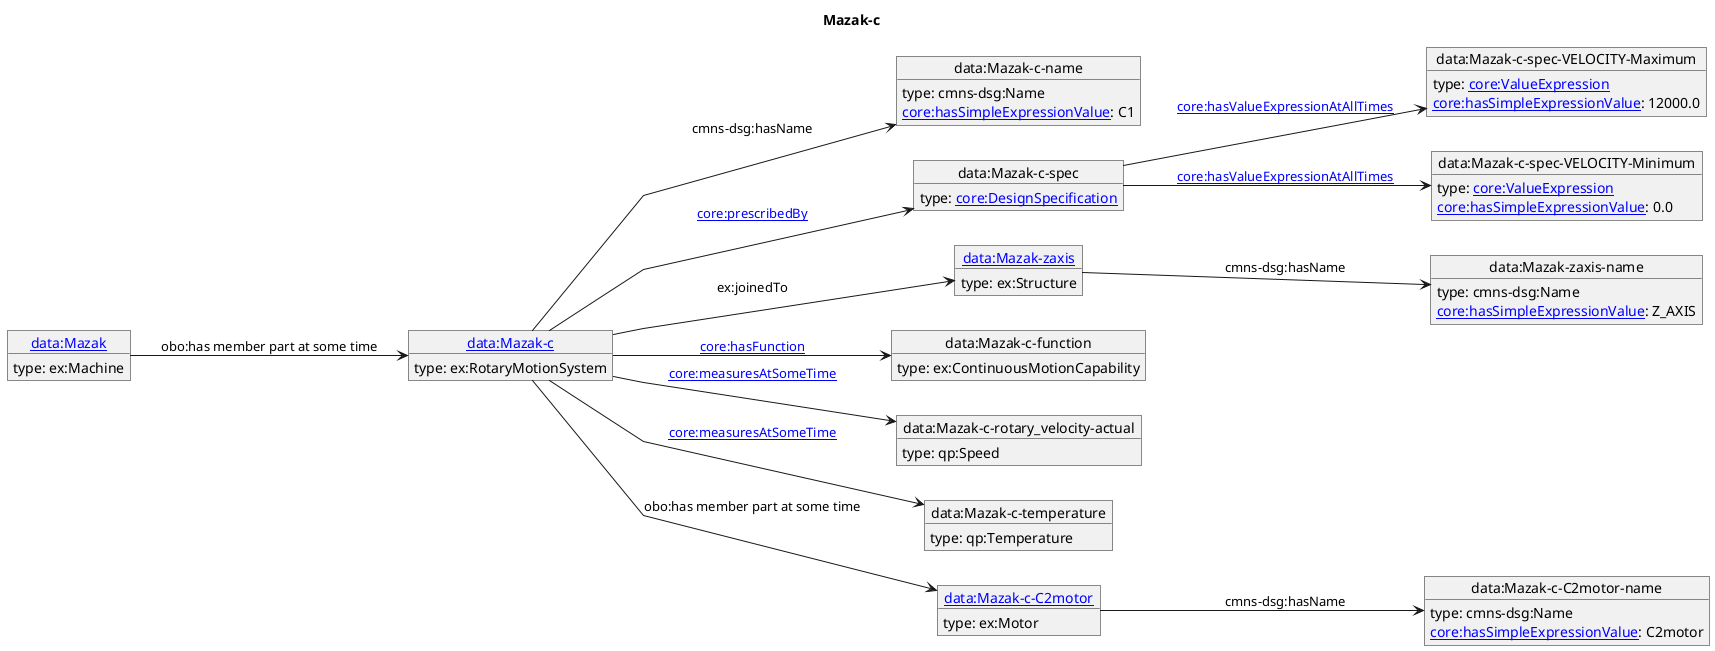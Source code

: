 @startuml
skinparam linetype polyline
left to right direction
title Mazak-c
object "[[./Mazak-c.html data:Mazak-c]]" as o1 {
 type: ex:RotaryMotionSystem 
}
object "data:Mazak-c-name" as o2 {
 type: cmns-dsg:Name 
}
object "data:Mazak-c-spec" as o3 {
 type: [[https://spec.industrialontologies.org/ontology/core/Core/DesignSpecification core:DesignSpecification]] 
}
object "data:Mazak-c-spec-VELOCITY-Maximum" as o4 {
 type: [[https://spec.industrialontologies.org/ontology/core/Core/ValueExpression core:ValueExpression]] 
}
object "data:Mazak-c-spec-VELOCITY-Minimum" as o5 {
 type: [[https://spec.industrialontologies.org/ontology/core/Core/ValueExpression core:ValueExpression]] 
}
object "[[./Mazak-zaxis.html data:Mazak-zaxis]]" as o6 {
 type: ex:Structure 
}
object "data:Mazak-zaxis-name" as o7 {
 type: cmns-dsg:Name 
}
object "data:Mazak-c-function" as o8 {
 type: ex:ContinuousMotionCapability 
}
object "data:Mazak-c-rotary_velocity-actual" as o9 {
 type: qp:Speed 
}
object "data:Mazak-c-temperature" as o10 {
 type: qp:Temperature 
}
object "[[./Mazak-c-C2motor.html data:Mazak-c-C2motor]]" as o11 {
 type: ex:Motor 
}
object "data:Mazak-c-C2motor-name" as o12 {
 type: cmns-dsg:Name 
}
object "[[./Mazak.html data:Mazak]]" as o13 {
 type: ex:Machine 
}
o1 --> o2 : cmns-dsg:hasName
o2 : [[https://spec.industrialontologies.org/ontology/core/Core/hasSimpleExpressionValue core:hasSimpleExpressionValue]]: C1
o1 --> o3 : [[https://spec.industrialontologies.org/ontology/core/Core/prescribedBy core:prescribedBy]]
o3 --> o4 : [[https://spec.industrialontologies.org/ontology/core/Core/hasValueExpressionAtAllTimes core:hasValueExpressionAtAllTimes]]
o4 : [[https://spec.industrialontologies.org/ontology/core/Core/hasSimpleExpressionValue core:hasSimpleExpressionValue]]: 12000.0
o3 --> o5 : [[https://spec.industrialontologies.org/ontology/core/Core/hasValueExpressionAtAllTimes core:hasValueExpressionAtAllTimes]]
o5 : [[https://spec.industrialontologies.org/ontology/core/Core/hasSimpleExpressionValue core:hasSimpleExpressionValue]]: 0.0
o1 --> o6 : ex:joinedTo
o6 --> o7 : cmns-dsg:hasName
o7 : [[https://spec.industrialontologies.org/ontology/core/Core/hasSimpleExpressionValue core:hasSimpleExpressionValue]]: Z_AXIS
o1 --> o8 : [[https://spec.industrialontologies.org/ontology/core/Core/hasFunction core:hasFunction]]
o1 --> o9 : [[https://spec.industrialontologies.org/ontology/core/Core/measuresAtSomeTime core:measuresAtSomeTime]]
o1 --> o10 : [[https://spec.industrialontologies.org/ontology/core/Core/measuresAtSomeTime core:measuresAtSomeTime]]
o1 --> o11 : obo:has member part at some time
o11 --> o12 : cmns-dsg:hasName
o12 : [[https://spec.industrialontologies.org/ontology/core/Core/hasSimpleExpressionValue core:hasSimpleExpressionValue]]: C2motor
o13 --> o1 : obo:has member part at some time
@enduml
